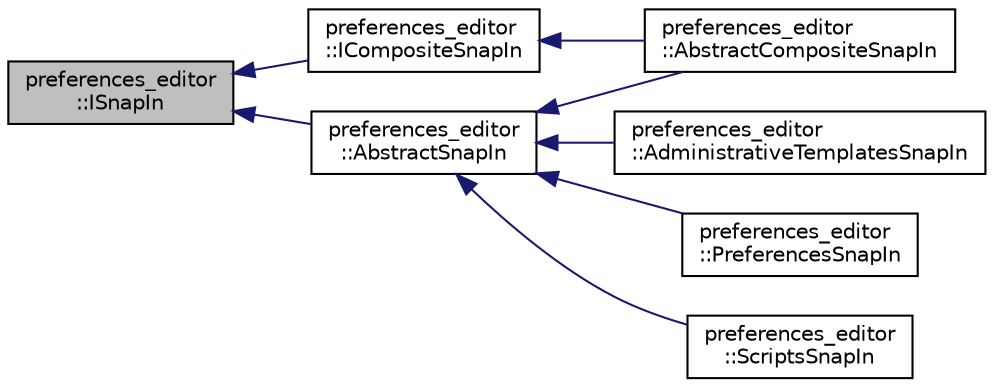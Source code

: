 digraph "preferences_editor::ISnapIn"
{
 // LATEX_PDF_SIZE
  edge [fontname="Helvetica",fontsize="10",labelfontname="Helvetica",labelfontsize="10"];
  node [fontname="Helvetica",fontsize="10",shape=record];
  rankdir="LR";
  Node1 [label="preferences_editor\l::ISnapIn",height=0.2,width=0.4,color="black", fillcolor="grey75", style="filled", fontcolor="black",tooltip="The ISnapIn interface is a base for all snap-ins in a system."];
  Node1 -> Node2 [dir="back",color="midnightblue",fontsize="10",style="solid",fontname="Helvetica"];
  Node2 [label="preferences_editor\l::AbstractSnapIn",height=0.2,width=0.4,color="black", fillcolor="white", style="filled",URL="$classpreferences__editor_1_1_abstract_snap_in.html",tooltip="Adapts interface of a ISnapIn for a plugin."];
  Node2 -> Node3 [dir="back",color="midnightblue",fontsize="10",style="solid",fontname="Helvetica"];
  Node3 [label="preferences_editor\l::AbstractCompositeSnapIn",height=0.2,width=0.4,color="black", fillcolor="white", style="filled",URL="$classpreferences__editor_1_1_abstract_composite_snap_in.html",tooltip=" "];
  Node2 -> Node4 [dir="back",color="midnightblue",fontsize="10",style="solid",fontname="Helvetica"];
  Node4 [label="preferences_editor\l::AdministrativeTemplatesSnapIn",height=0.2,width=0.4,color="black", fillcolor="white", style="filled",URL="$classpreferences__editor_1_1_administrative_templates_snap_in.html",tooltip=" "];
  Node2 -> Node5 [dir="back",color="midnightblue",fontsize="10",style="solid",fontname="Helvetica"];
  Node5 [label="preferences_editor\l::PreferencesSnapIn",height=0.2,width=0.4,color="black", fillcolor="white", style="filled",URL="$classpreferences__editor_1_1_preferences_snap_in.html",tooltip=" "];
  Node2 -> Node6 [dir="back",color="midnightblue",fontsize="10",style="solid",fontname="Helvetica"];
  Node6 [label="preferences_editor\l::ScriptsSnapIn",height=0.2,width=0.4,color="black", fillcolor="white", style="filled",URL="$classpreferences__editor_1_1_scripts_snap_in.html",tooltip=" "];
  Node1 -> Node7 [dir="back",color="midnightblue",fontsize="10",style="solid",fontname="Helvetica"];
  Node7 [label="preferences_editor\l::ICompositeSnapIn",height=0.2,width=0.4,color="black", fillcolor="white", style="filled",URL="$classpreferences__editor_1_1_i_composite_snap_in.html",tooltip="Composite snap-in requires list of dependencies to operate."];
  Node7 -> Node3 [dir="back",color="midnightblue",fontsize="10",style="solid",fontname="Helvetica"];
}
